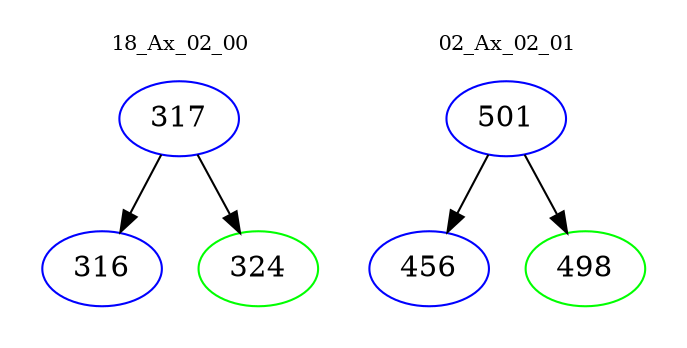 digraph{
subgraph cluster_0 {
color = white
label = "18_Ax_02_00";
fontsize=10;
T0_317 [label="317", color="blue"]
T0_317 -> T0_316 [color="black"]
T0_316 [label="316", color="blue"]
T0_317 -> T0_324 [color="black"]
T0_324 [label="324", color="green"]
}
subgraph cluster_1 {
color = white
label = "02_Ax_02_01";
fontsize=10;
T1_501 [label="501", color="blue"]
T1_501 -> T1_456 [color="black"]
T1_456 [label="456", color="blue"]
T1_501 -> T1_498 [color="black"]
T1_498 [label="498", color="green"]
}
}
